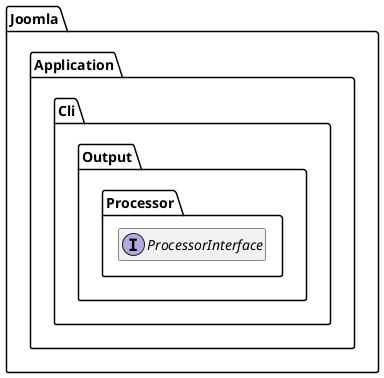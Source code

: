 @startuml
set namespaceSeparator \\
hide members
hide << alias >> circle

interface Joomla\\Application\\Cli\\Output\\Processor\\ProcessorInterface
@enduml
